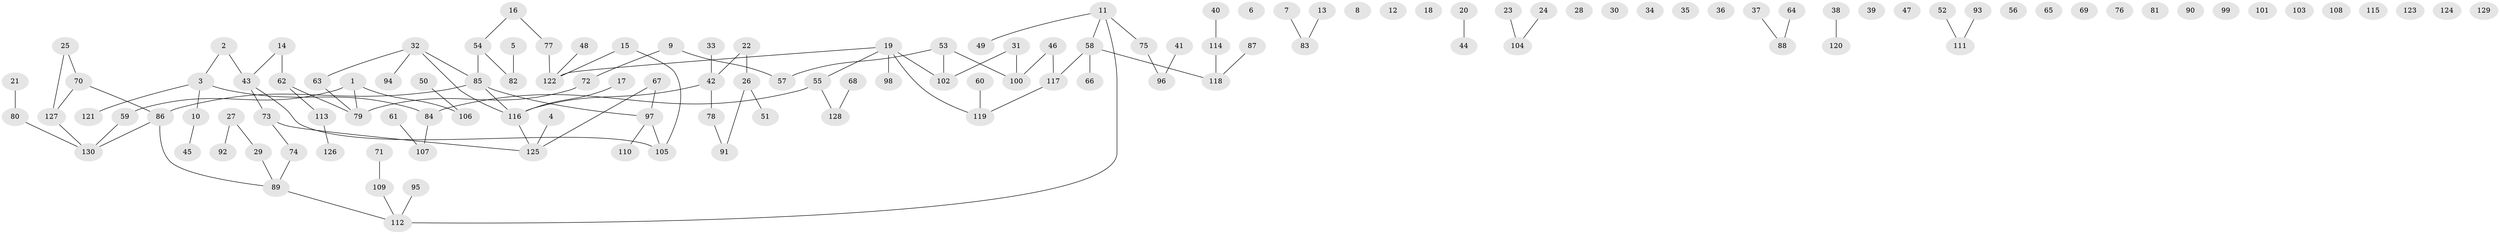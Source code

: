 // Generated by graph-tools (version 1.1) at 2025/38/03/09/25 04:38:57]
// undirected, 130 vertices, 113 edges
graph export_dot {
graph [start="1"]
  node [color=gray90,style=filled];
  1;
  2;
  3;
  4;
  5;
  6;
  7;
  8;
  9;
  10;
  11;
  12;
  13;
  14;
  15;
  16;
  17;
  18;
  19;
  20;
  21;
  22;
  23;
  24;
  25;
  26;
  27;
  28;
  29;
  30;
  31;
  32;
  33;
  34;
  35;
  36;
  37;
  38;
  39;
  40;
  41;
  42;
  43;
  44;
  45;
  46;
  47;
  48;
  49;
  50;
  51;
  52;
  53;
  54;
  55;
  56;
  57;
  58;
  59;
  60;
  61;
  62;
  63;
  64;
  65;
  66;
  67;
  68;
  69;
  70;
  71;
  72;
  73;
  74;
  75;
  76;
  77;
  78;
  79;
  80;
  81;
  82;
  83;
  84;
  85;
  86;
  87;
  88;
  89;
  90;
  91;
  92;
  93;
  94;
  95;
  96;
  97;
  98;
  99;
  100;
  101;
  102;
  103;
  104;
  105;
  106;
  107;
  108;
  109;
  110;
  111;
  112;
  113;
  114;
  115;
  116;
  117;
  118;
  119;
  120;
  121;
  122;
  123;
  124;
  125;
  126;
  127;
  128;
  129;
  130;
  1 -- 59;
  1 -- 79;
  1 -- 106;
  2 -- 3;
  2 -- 43;
  3 -- 10;
  3 -- 84;
  3 -- 121;
  4 -- 125;
  5 -- 82;
  7 -- 83;
  9 -- 57;
  9 -- 72;
  10 -- 45;
  11 -- 49;
  11 -- 58;
  11 -- 75;
  11 -- 112;
  13 -- 83;
  14 -- 43;
  14 -- 62;
  15 -- 105;
  15 -- 122;
  16 -- 54;
  16 -- 77;
  17 -- 116;
  19 -- 55;
  19 -- 98;
  19 -- 102;
  19 -- 119;
  19 -- 122;
  20 -- 44;
  21 -- 80;
  22 -- 26;
  22 -- 42;
  23 -- 104;
  24 -- 104;
  25 -- 70;
  25 -- 127;
  26 -- 51;
  26 -- 91;
  27 -- 29;
  27 -- 92;
  29 -- 89;
  31 -- 100;
  31 -- 102;
  32 -- 63;
  32 -- 85;
  32 -- 94;
  32 -- 116;
  33 -- 42;
  37 -- 88;
  38 -- 120;
  40 -- 114;
  41 -- 96;
  42 -- 78;
  42 -- 116;
  43 -- 73;
  43 -- 105;
  46 -- 100;
  46 -- 117;
  48 -- 122;
  50 -- 106;
  52 -- 111;
  53 -- 57;
  53 -- 100;
  53 -- 102;
  54 -- 82;
  54 -- 85;
  55 -- 84;
  55 -- 128;
  58 -- 66;
  58 -- 117;
  58 -- 118;
  59 -- 130;
  60 -- 119;
  61 -- 107;
  62 -- 79;
  62 -- 113;
  63 -- 79;
  64 -- 88;
  67 -- 97;
  67 -- 125;
  68 -- 128;
  70 -- 86;
  70 -- 127;
  71 -- 109;
  72 -- 79;
  73 -- 74;
  73 -- 125;
  74 -- 89;
  75 -- 96;
  77 -- 122;
  78 -- 91;
  80 -- 130;
  84 -- 107;
  85 -- 86;
  85 -- 97;
  85 -- 116;
  86 -- 89;
  86 -- 130;
  87 -- 118;
  89 -- 112;
  93 -- 111;
  95 -- 112;
  97 -- 105;
  97 -- 110;
  109 -- 112;
  113 -- 126;
  114 -- 118;
  116 -- 125;
  117 -- 119;
  127 -- 130;
}
